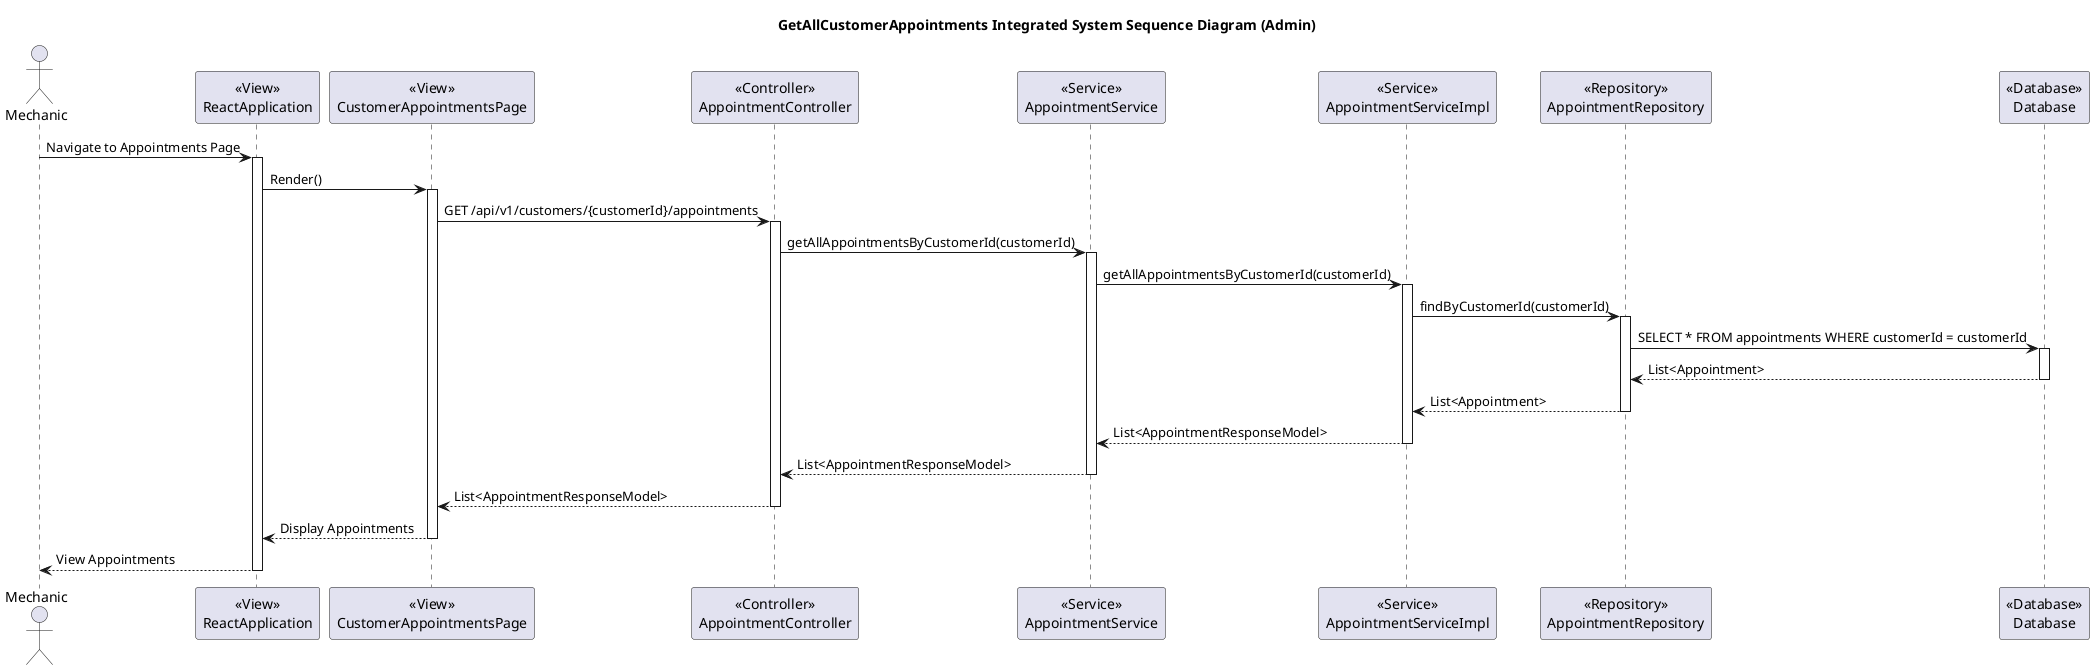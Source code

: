 @startuml
title GetAllCustomerAppointments Integrated System Sequence Diagram (Admin)

actor Mechanic

participant ReactApplication as "<<View>>\nReactApplication"
participant CustomerAppointmentsPage as "<<View>>\nCustomerAppointmentsPage"
participant AppointmentController as "<<Controller>>\nAppointmentController"
participant AppointmentService as "<<Service>>\nAppointmentService"
participant AppointmentServiceImpl as "<<Service>>\nAppointmentServiceImpl"
participant AppointmentRepository as "<<Repository>>\nAppointmentRepository"
participant Database as "<<Database>>\nDatabase"

Mechanic -> ReactApplication: Navigate to Appointments Page
activate ReactApplication

ReactApplication -> CustomerAppointmentsPage: Render()
activate CustomerAppointmentsPage

CustomerAppointmentsPage -> AppointmentController: GET /api/v1/customers/{customerId}/appointments
activate AppointmentController

AppointmentController -> AppointmentService: getAllAppointmentsByCustomerId(customerId)
activate AppointmentService

AppointmentService -> AppointmentServiceImpl: getAllAppointmentsByCustomerId(customerId)
activate AppointmentServiceImpl

AppointmentServiceImpl -> AppointmentRepository: findByCustomerId(customerId)
activate AppointmentRepository

AppointmentRepository -> Database: SELECT * FROM appointments WHERE customerId = customerId
activate Database

Database --> AppointmentRepository: List<Appointment>
deactivate Database

AppointmentRepository --> AppointmentServiceImpl: List<Appointment>
deactivate AppointmentRepository

AppointmentServiceImpl --> AppointmentService: List<AppointmentResponseModel>
deactivate AppointmentServiceImpl

AppointmentService --> AppointmentController: List<AppointmentResponseModel>
deactivate AppointmentService

AppointmentController --> CustomerAppointmentsPage: List<AppointmentResponseModel>
deactivate AppointmentController

CustomerAppointmentsPage --> ReactApplication: Display Appointments
deactivate CustomerAppointmentsPage

ReactApplication --> Mechanic: View Appointments
deactivate ReactApplication

@enduml
